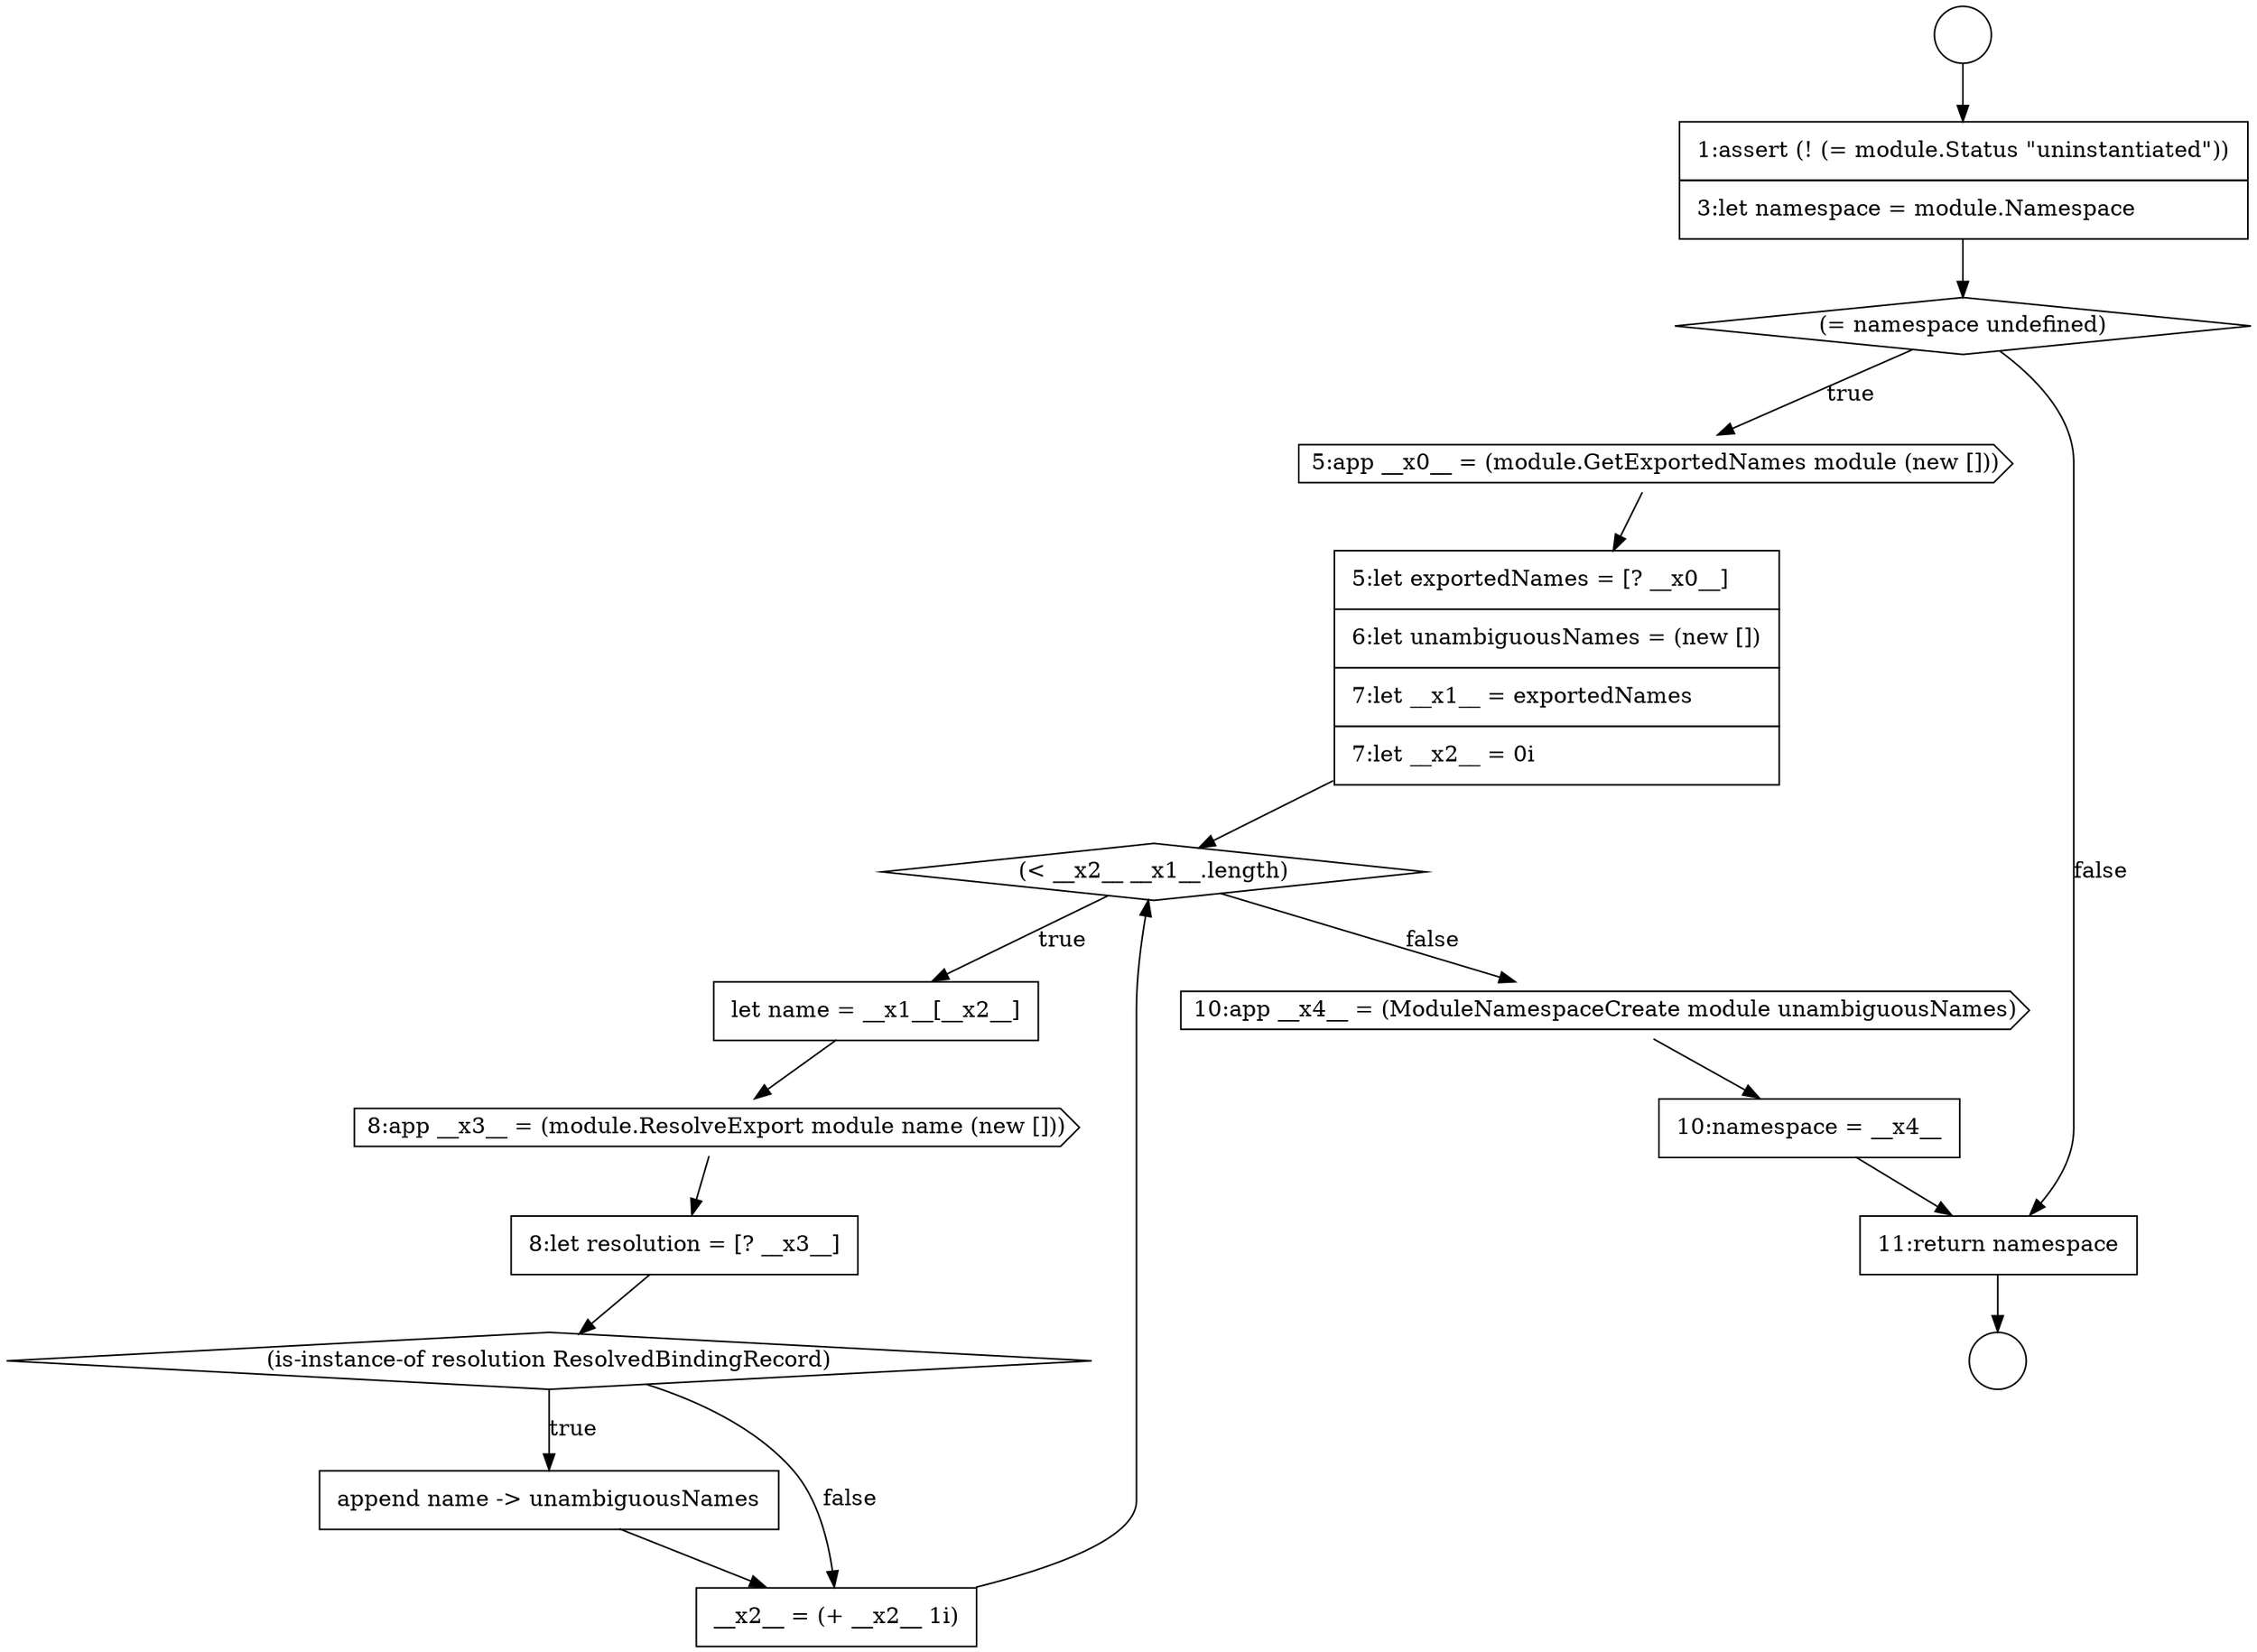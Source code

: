 digraph {
  node0 [shape=circle label=" " color="black" fillcolor="white" style=filled]
  node5 [shape=none, margin=0, label=<<font color="black">
    <table border="0" cellborder="1" cellspacing="0" cellpadding="10">
      <tr><td align="left">5:let exportedNames = [? __x0__]</td></tr>
      <tr><td align="left">6:let unambiguousNames = (new [])</td></tr>
      <tr><td align="left">7:let __x1__ = exportedNames</td></tr>
      <tr><td align="left">7:let __x2__ = 0i</td></tr>
    </table>
  </font>> color="black" fillcolor="white" style=filled]
  node10 [shape=diamond, label=<<font color="black">(is-instance-of resolution ResolvedBindingRecord)</font>> color="black" fillcolor="white" style=filled]
  node14 [shape=none, margin=0, label=<<font color="black">
    <table border="0" cellborder="1" cellspacing="0" cellpadding="10">
      <tr><td align="left">10:namespace = __x4__</td></tr>
    </table>
  </font>> color="black" fillcolor="white" style=filled]
  node1 [shape=circle label=" " color="black" fillcolor="white" style=filled]
  node6 [shape=diamond, label=<<font color="black">(&lt; __x2__ __x1__.length)</font>> color="black" fillcolor="white" style=filled]
  node9 [shape=none, margin=0, label=<<font color="black">
    <table border="0" cellborder="1" cellspacing="0" cellpadding="10">
      <tr><td align="left">8:let resolution = [? __x3__]</td></tr>
    </table>
  </font>> color="black" fillcolor="white" style=filled]
  node13 [shape=cds, label=<<font color="black">10:app __x4__ = (ModuleNamespaceCreate module unambiguousNames)</font>> color="black" fillcolor="white" style=filled]
  node2 [shape=none, margin=0, label=<<font color="black">
    <table border="0" cellborder="1" cellspacing="0" cellpadding="10">
      <tr><td align="left">1:assert (! (= module.Status &quot;uninstantiated&quot;))</td></tr>
      <tr><td align="left">3:let namespace = module.Namespace</td></tr>
    </table>
  </font>> color="black" fillcolor="white" style=filled]
  node12 [shape=none, margin=0, label=<<font color="black">
    <table border="0" cellborder="1" cellspacing="0" cellpadding="10">
      <tr><td align="left">__x2__ = (+ __x2__ 1i)</td></tr>
    </table>
  </font>> color="black" fillcolor="white" style=filled]
  node7 [shape=none, margin=0, label=<<font color="black">
    <table border="0" cellborder="1" cellspacing="0" cellpadding="10">
      <tr><td align="left">let name = __x1__[__x2__]</td></tr>
    </table>
  </font>> color="black" fillcolor="white" style=filled]
  node3 [shape=diamond, label=<<font color="black">(= namespace undefined)</font>> color="black" fillcolor="white" style=filled]
  node11 [shape=none, margin=0, label=<<font color="black">
    <table border="0" cellborder="1" cellspacing="0" cellpadding="10">
      <tr><td align="left">append name -&gt; unambiguousNames</td></tr>
    </table>
  </font>> color="black" fillcolor="white" style=filled]
  node8 [shape=cds, label=<<font color="black">8:app __x3__ = (module.ResolveExport module name (new []))</font>> color="black" fillcolor="white" style=filled]
  node4 [shape=cds, label=<<font color="black">5:app __x0__ = (module.GetExportedNames module (new []))</font>> color="black" fillcolor="white" style=filled]
  node15 [shape=none, margin=0, label=<<font color="black">
    <table border="0" cellborder="1" cellspacing="0" cellpadding="10">
      <tr><td align="left">11:return namespace</td></tr>
    </table>
  </font>> color="black" fillcolor="white" style=filled]
  node5 -> node6 [ color="black"]
  node3 -> node4 [label=<<font color="black">true</font>> color="black"]
  node3 -> node15 [label=<<font color="black">false</font>> color="black"]
  node7 -> node8 [ color="black"]
  node2 -> node3 [ color="black"]
  node13 -> node14 [ color="black"]
  node0 -> node2 [ color="black"]
  node9 -> node10 [ color="black"]
  node4 -> node5 [ color="black"]
  node8 -> node9 [ color="black"]
  node15 -> node1 [ color="black"]
  node10 -> node11 [label=<<font color="black">true</font>> color="black"]
  node10 -> node12 [label=<<font color="black">false</font>> color="black"]
  node6 -> node7 [label=<<font color="black">true</font>> color="black"]
  node6 -> node13 [label=<<font color="black">false</font>> color="black"]
  node11 -> node12 [ color="black"]
  node12 -> node6 [ color="black"]
  node14 -> node15 [ color="black"]
}
